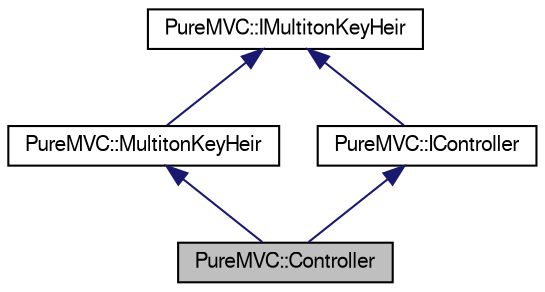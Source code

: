 digraph G
{
  edge [fontname="FreeSans",fontsize="10",labelfontname="FreeSans",labelfontsize="10"];
  node [fontname="FreeSans",fontsize="10",shape=record];
  Node1 [label="PureMVC::Controller",height=0.2,width=0.4,color="black", fillcolor="grey75", style="filled" fontcolor="black"];
  Node2 -> Node1 [dir=back,color="midnightblue",fontsize="10",style="solid"];
  Node2 [label="PureMVC::MultitonKeyHeir",height=0.2,width=0.4,color="black", fillcolor="white", style="filled",URL="$class_pure_m_v_c_1_1_multiton_key_heir.html",tooltip="Multiton key holding class."];
  Node3 -> Node2 [dir=back,color="midnightblue",fontsize="10",style="solid"];
  Node3 [label="PureMVC::IMultitonKeyHeir",height=0.2,width=0.4,color="black", fillcolor="white", style="filled",URL="$class_pure_m_v_c_1_1_i_multiton_key_heir.html",tooltip="Contains a multiton key."];
  Node4 -> Node1 [dir=back,color="midnightblue",fontsize="10",style="solid"];
  Node4 [label="PureMVC::IController",height=0.2,width=0.4,color="black", fillcolor="white", style="filled",URL="$class_pure_m_v_c_1_1_i_controller.html",tooltip="The interface definition for a PureMVC Controller."];
  Node3 -> Node4 [dir=back,color="midnightblue",fontsize="10",style="solid"];
}
